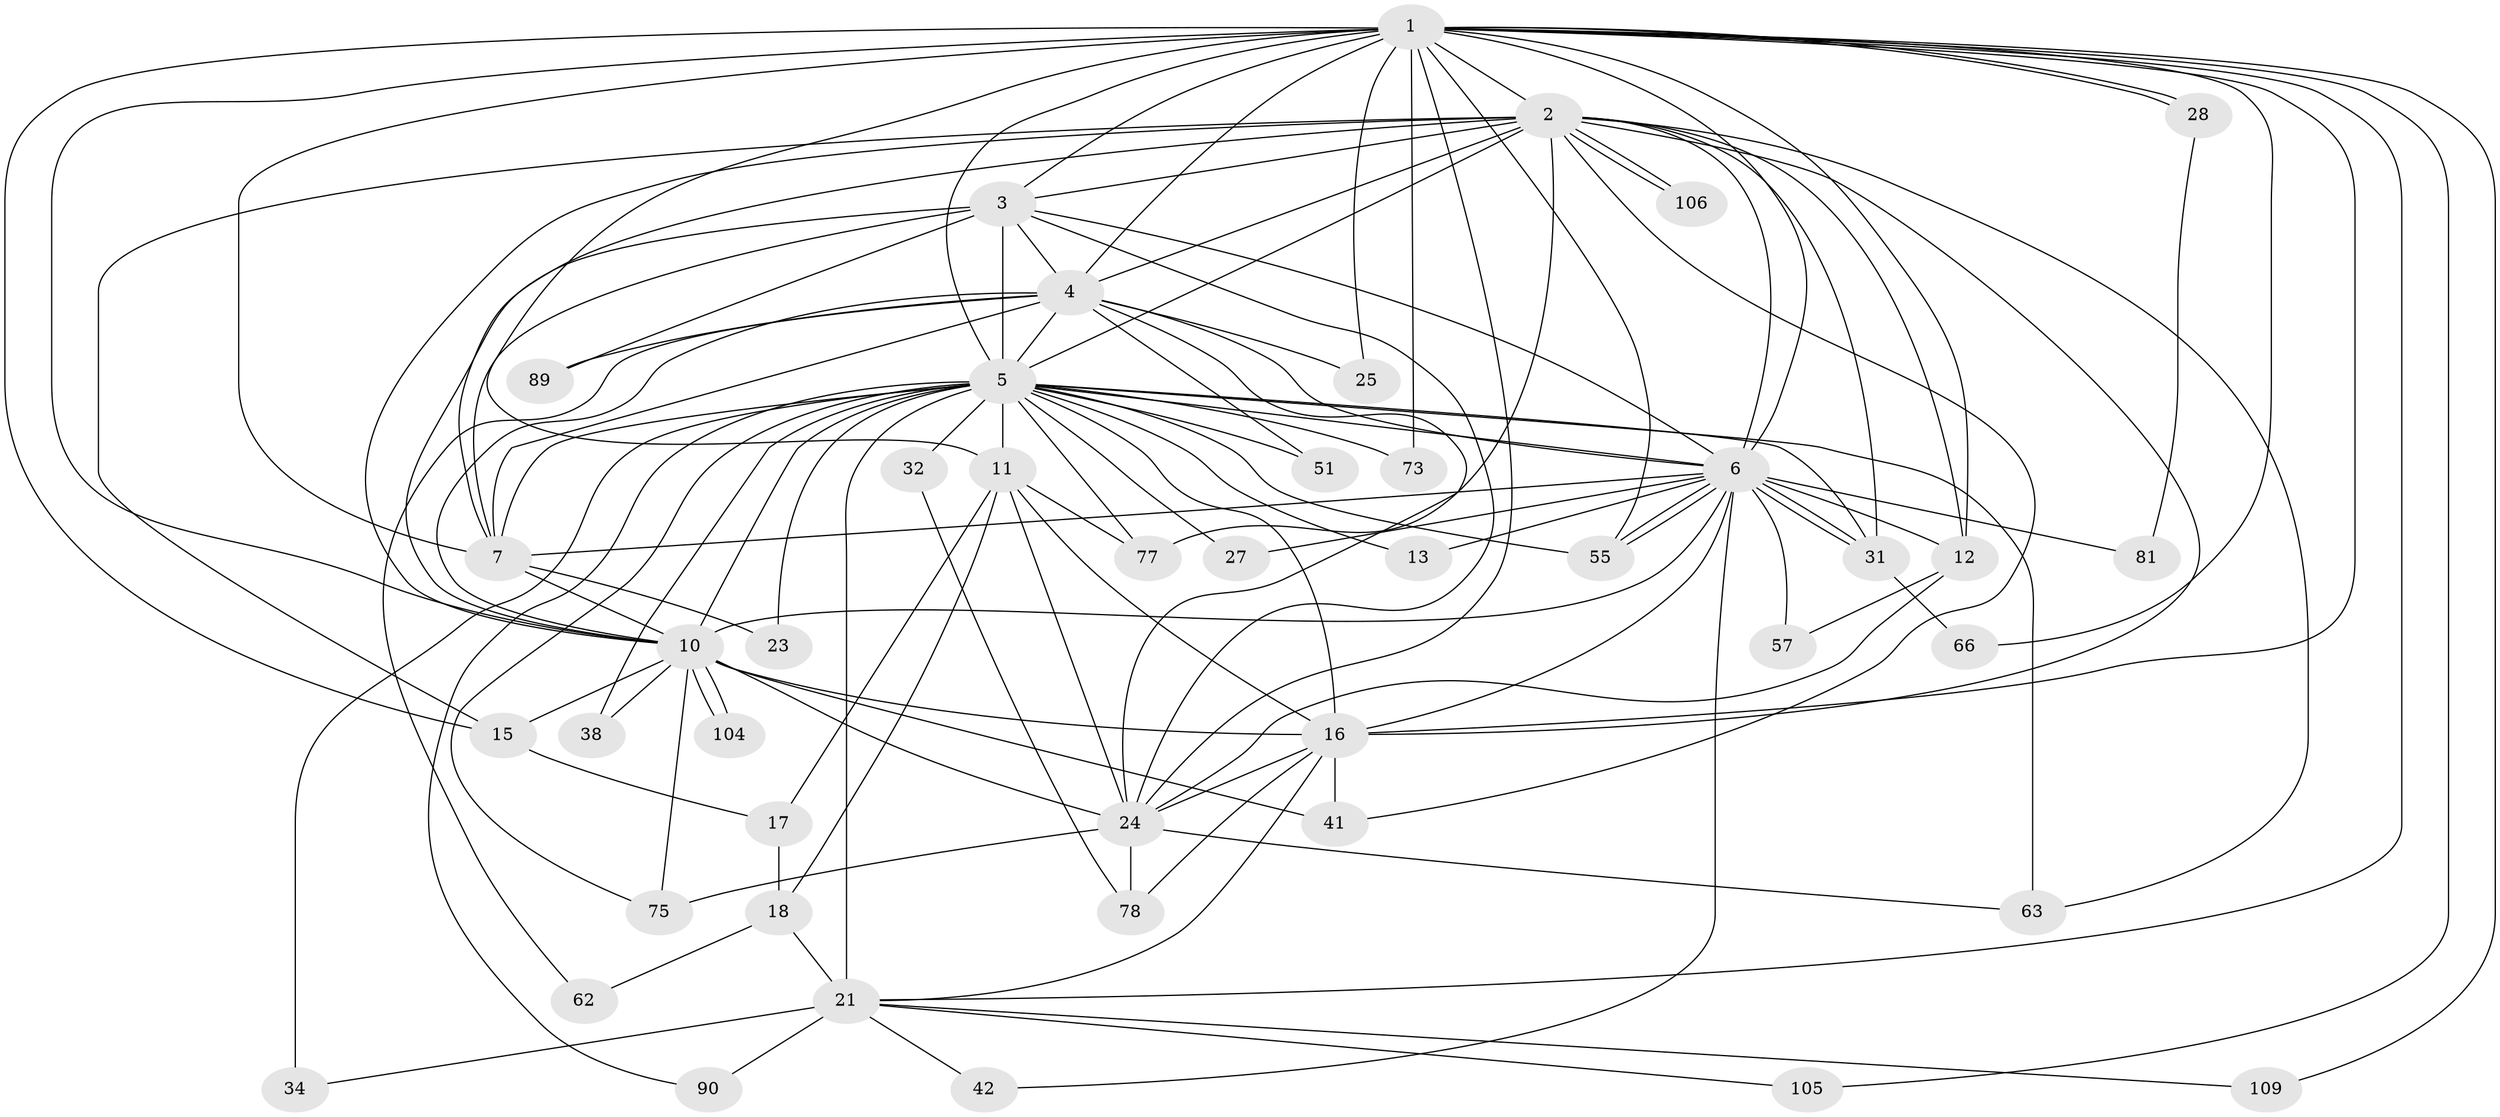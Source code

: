 // original degree distribution, {24: 0.009009009009009009, 17: 0.02702702702702703, 12: 0.036036036036036036, 20: 0.009009009009009009, 23: 0.018018018018018018, 15: 0.009009009009009009, 19: 0.009009009009009009, 9: 0.009009009009009009, 4: 0.05405405405405406, 2: 0.5045045045045045, 3: 0.23423423423423423, 6: 0.02702702702702703, 5: 0.05405405405405406}
// Generated by graph-tools (version 1.1) at 2025/17/03/04/25 18:17:30]
// undirected, 44 vertices, 121 edges
graph export_dot {
graph [start="1"]
  node [color=gray90,style=filled];
  1 [super="+80"];
  2 [super="+20"];
  3;
  4;
  5 [super="+71+111+98+58+8+19+9"];
  6;
  7 [super="+47+67+14"];
  10 [super="+37+91"];
  11;
  12 [super="+35"];
  13;
  15;
  16 [super="+100+99+53+29+60+72+30+22"];
  17;
  18 [super="+26"];
  21;
  23;
  24 [super="+52+82+68+36+65+84"];
  25;
  27;
  28;
  31 [super="+33"];
  32 [super="+102"];
  34;
  38;
  41 [super="+49"];
  42;
  51;
  55 [super="+70"];
  57;
  62;
  63 [super="+69"];
  66;
  73;
  75 [super="+86"];
  77 [super="+94"];
  78;
  81;
  89;
  90;
  104;
  105;
  106;
  109;
  1 -- 2;
  1 -- 3;
  1 -- 4;
  1 -- 5 [weight=4];
  1 -- 6;
  1 -- 7;
  1 -- 10;
  1 -- 11;
  1 -- 12;
  1 -- 15;
  1 -- 21;
  1 -- 24;
  1 -- 25;
  1 -- 28;
  1 -- 28;
  1 -- 66;
  1 -- 73;
  1 -- 105;
  1 -- 109;
  1 -- 55;
  1 -- 16;
  2 -- 3;
  2 -- 4;
  2 -- 5 [weight=6];
  2 -- 6 [weight=3];
  2 -- 7 [weight=2];
  2 -- 10;
  2 -- 12;
  2 -- 16;
  2 -- 77;
  2 -- 106;
  2 -- 106;
  2 -- 63;
  2 -- 41;
  2 -- 31 [weight=2];
  2 -- 15;
  3 -- 4;
  3 -- 5 [weight=3];
  3 -- 6;
  3 -- 7 [weight=2];
  3 -- 10;
  3 -- 24;
  3 -- 89;
  4 -- 5 [weight=4];
  4 -- 6;
  4 -- 7;
  4 -- 10;
  4 -- 25;
  4 -- 51;
  4 -- 62;
  4 -- 89;
  4 -- 24 [weight=3];
  5 -- 6 [weight=3];
  5 -- 7 [weight=10];
  5 -- 10 [weight=5];
  5 -- 13;
  5 -- 21 [weight=4];
  5 -- 23;
  5 -- 27 [weight=2];
  5 -- 34 [weight=2];
  5 -- 16 [weight=6];
  5 -- 11 [weight=2];
  5 -- 73;
  5 -- 75;
  5 -- 31;
  5 -- 32 [weight=2];
  5 -- 38;
  5 -- 51;
  5 -- 77;
  5 -- 55;
  5 -- 90;
  5 -- 63 [weight=3];
  6 -- 7 [weight=2];
  6 -- 10;
  6 -- 13;
  6 -- 27;
  6 -- 31;
  6 -- 31;
  6 -- 42;
  6 -- 55;
  6 -- 55;
  6 -- 57;
  6 -- 81;
  6 -- 12;
  6 -- 16;
  7 -- 10;
  7 -- 23;
  10 -- 15;
  10 -- 38;
  10 -- 75;
  10 -- 104;
  10 -- 104;
  10 -- 16 [weight=2];
  10 -- 24;
  10 -- 41;
  11 -- 16;
  11 -- 17;
  11 -- 18;
  11 -- 24 [weight=2];
  11 -- 77;
  12 -- 57;
  12 -- 24;
  15 -- 17;
  16 -- 24 [weight=3];
  16 -- 21;
  16 -- 41;
  16 -- 78;
  17 -- 18;
  18 -- 21;
  18 -- 62;
  21 -- 34;
  21 -- 42;
  21 -- 90;
  21 -- 105;
  21 -- 109;
  24 -- 78;
  24 -- 75;
  24 -- 63;
  28 -- 81;
  31 -- 66;
  32 -- 78;
}
